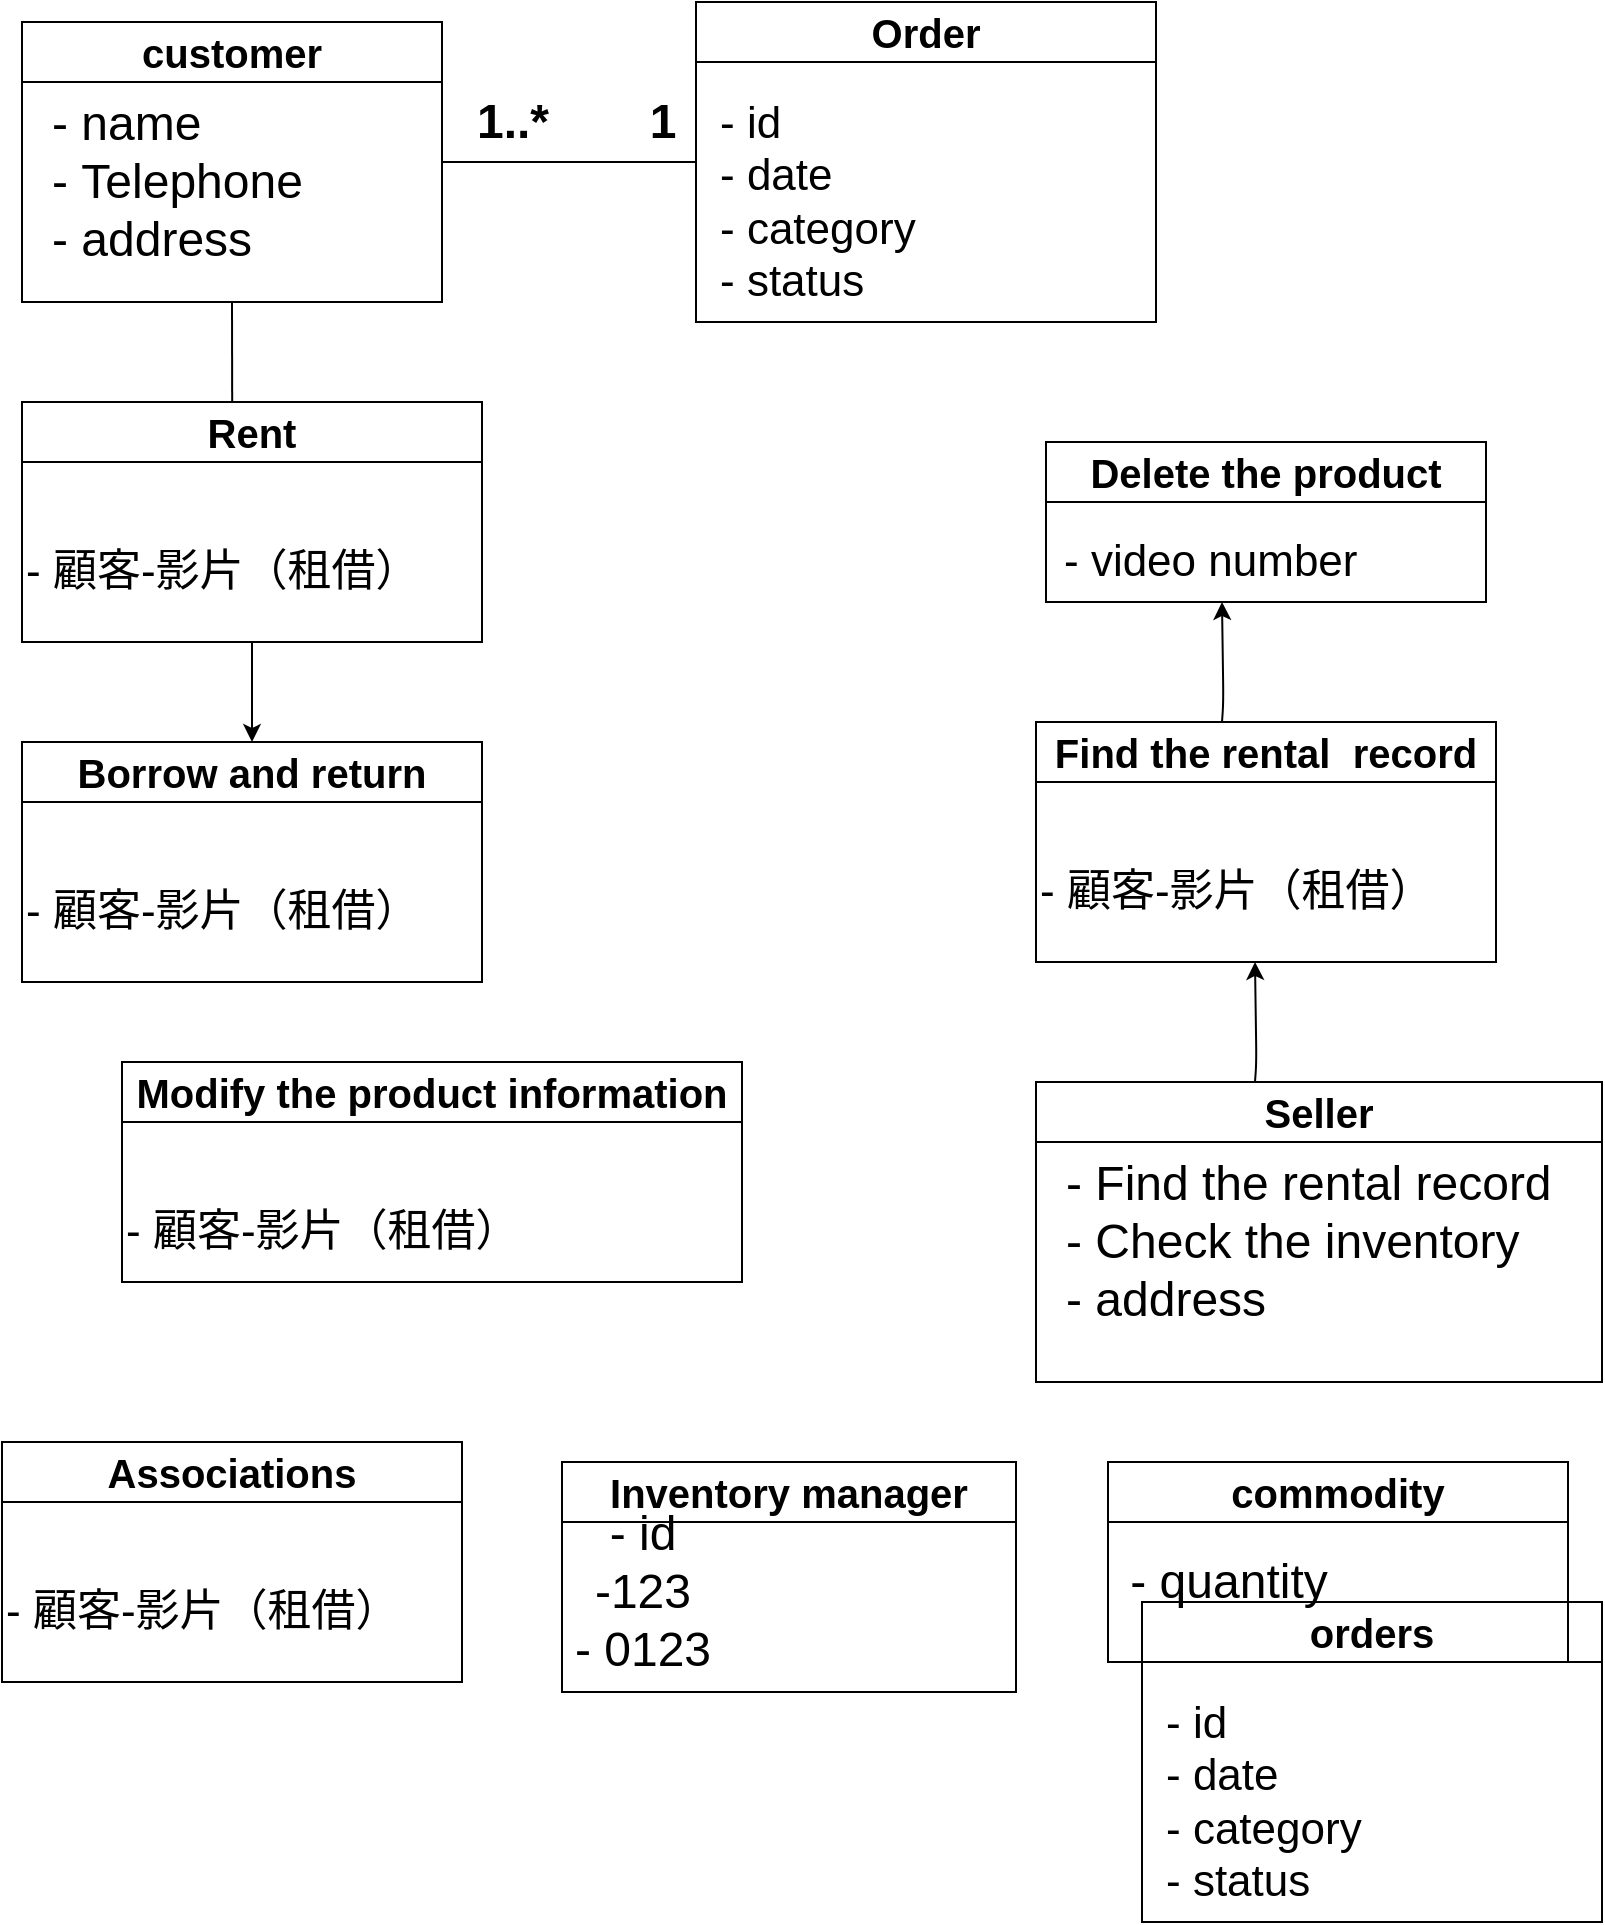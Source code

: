 <mxfile>
    <diagram id="nuq9U3arvXfgI5p2zAki" name="第1頁">
        <mxGraphModel dx="1166" dy="535" grid="1" gridSize="10" guides="1" tooltips="1" connect="1" arrows="0" fold="1" page="1" pageScale="1" pageWidth="827" pageHeight="1169" math="0" shadow="0">
            <root>
                <mxCell id="0"/>
                <mxCell id="1" parent="0"/>
                <mxCell id="23" value="&lt;font style=&quot;font-size: 20px;&quot;&gt;orders&lt;/font&gt;" style="swimlane;whiteSpace=wrap;html=1;startSize=30;" parent="1" vertex="1">
                    <mxGeometry x="580" y="840" width="230" height="160" as="geometry"/>
                </mxCell>
                <mxCell id="24" value="&lt;font style=&quot;&quot;&gt;&lt;span style=&quot;font-size: 22px;&quot;&gt;- id&lt;/span&gt;&lt;/font&gt;&lt;font style=&quot;&quot;&gt;&lt;br&gt;&lt;span style=&quot;font-size: 22px;&quot;&gt;-&amp;nbsp;date&lt;/span&gt;&lt;br&gt;&lt;span style=&quot;font-size: 22px;&quot;&gt;- category&lt;br&gt;&lt;/span&gt;&lt;font style=&quot;font-size: 22px;&quot;&gt;- status&lt;/font&gt;&lt;br&gt;&lt;/font&gt;" style="text;html=1;align=left;verticalAlign=middle;resizable=0;points=[];autosize=1;strokeColor=none;fillColor=none;" parent="23" vertex="1">
                    <mxGeometry x="10" y="40" width="120" height="120" as="geometry"/>
                </mxCell>
                <mxCell id="25" value="&lt;font style=&quot;font-size: 20px;&quot;&gt;Associations&lt;/font&gt;" style="swimlane;whiteSpace=wrap;html=1;startSize=30;" parent="1" vertex="1">
                    <mxGeometry x="10" y="760" width="230" height="120" as="geometry"/>
                </mxCell>
                <mxCell id="26" value="&lt;font style=&quot;font-size: 22px;&quot;&gt; - 顧客-影片（租借）&lt;br&gt;&lt;/font&gt;" style="text;html=1;align=left;verticalAlign=middle;resizable=0;points=[];autosize=1;strokeColor=none;fillColor=none;" parent="25" vertex="1">
                    <mxGeometry y="65" width="220" height="40" as="geometry"/>
                </mxCell>
                <mxCell id="29" value="&lt;font style=&quot;font-size: 20px;&quot;&gt;commodity&lt;/font&gt;" style="swimlane;whiteSpace=wrap;html=1;startSize=30;" parent="1" vertex="1">
                    <mxGeometry x="563" y="770" width="230" height="100" as="geometry"/>
                </mxCell>
                <mxCell id="30" value="&lt;font style=&quot;font-size: 24px;&quot;&gt;-&amp;nbsp;quantity&lt;/font&gt;" style="text;html=1;align=center;verticalAlign=middle;resizable=0;points=[];autosize=1;strokeColor=none;fillColor=none;" parent="29" vertex="1">
                    <mxGeometry y="40" width="120" height="40" as="geometry"/>
                </mxCell>
                <mxCell id="ymKHsQlVTlzVroeCP11B-77" style="edgeStyle=none;html=1;exitX=1;exitY=0.5;exitDx=0;exitDy=0;entryX=0;entryY=0.5;entryDx=0;entryDy=0;fontSize=22;endArrow=none;endFill=0;" parent="1" source="33" target="ymKHsQlVTlzVroeCP11B-75" edge="1">
                    <mxGeometry relative="1" as="geometry"/>
                </mxCell>
                <mxCell id="89" style="edgeStyle=none;html=1;exitX=0.5;exitY=1;exitDx=0;exitDy=0;entryX=0.457;entryY=0.083;entryDx=0;entryDy=0;entryPerimeter=0;" edge="1" parent="1" source="33" target="77">
                    <mxGeometry relative="1" as="geometry"/>
                </mxCell>
                <mxCell id="33" value="&lt;font style=&quot;font-size: 20px;&quot;&gt;customer&lt;/font&gt;" style="swimlane;whiteSpace=wrap;html=1;startSize=30;" parent="1" vertex="1">
                    <mxGeometry x="20" y="50" width="210" height="140" as="geometry"/>
                </mxCell>
                <mxCell id="34" value="&lt;font style=&quot;&quot;&gt;&lt;span style=&quot;font-size: 24px;&quot;&gt;- name&lt;/span&gt;&lt;br&gt;&lt;span style=&quot;font-size: 24px;&quot;&gt;-&amp;nbsp;Telephone&lt;/span&gt;&lt;br&gt;&lt;span style=&quot;font-size: 24px;&quot;&gt;- address&lt;/span&gt;&lt;br&gt;&lt;/font&gt;" style="text;html=1;align=left;verticalAlign=middle;resizable=0;points=[];autosize=1;strokeColor=none;fillColor=none;" parent="33" vertex="1">
                    <mxGeometry x="13" y="30" width="150" height="100" as="geometry"/>
                </mxCell>
                <mxCell id="37" value="&lt;font style=&quot;font-size: 20px;&quot;&gt;Inventory manager&lt;/font&gt;" style="swimlane;whiteSpace=wrap;html=1;startSize=30;" parent="1" vertex="1">
                    <mxGeometry x="290" y="770" width="227" height="115" as="geometry"/>
                </mxCell>
                <mxCell id="38" value="&lt;font style=&quot;font-size: 24px;&quot;&gt;- id&lt;br&gt;-123&lt;br&gt;- 0123&lt;br&gt;&lt;/font&gt;" style="text;html=1;align=center;verticalAlign=middle;resizable=0;points=[];autosize=1;strokeColor=none;fillColor=none;" parent="37" vertex="1">
                    <mxGeometry x="-5" y="15" width="90" height="100" as="geometry"/>
                </mxCell>
                <mxCell id="70" value="1..*" style="text;strokeColor=none;fillColor=none;html=1;fontSize=24;fontStyle=1;verticalAlign=middle;align=center;" parent="1" vertex="1">
                    <mxGeometry x="250" y="100" width="30" as="geometry"/>
                </mxCell>
                <mxCell id="72" value="1" style="text;strokeColor=none;fillColor=none;html=1;fontSize=24;fontStyle=1;verticalAlign=middle;align=center;" parent="1" vertex="1">
                    <mxGeometry x="290" y="80" width="100" height="40" as="geometry"/>
                </mxCell>
                <mxCell id="ymKHsQlVTlzVroeCP11B-75" value="&lt;font style=&quot;font-size: 20px;&quot;&gt;Order&lt;/font&gt;" style="swimlane;whiteSpace=wrap;html=1;startSize=30;" parent="1" vertex="1">
                    <mxGeometry x="357" y="40" width="230" height="160" as="geometry"/>
                </mxCell>
                <mxCell id="ymKHsQlVTlzVroeCP11B-76" value="&lt;font style=&quot;&quot;&gt;&lt;span style=&quot;font-size: 22px;&quot;&gt;- id&lt;/span&gt;&lt;/font&gt;&lt;font style=&quot;&quot;&gt;&lt;br&gt;&lt;span style=&quot;font-size: 22px;&quot;&gt;-&amp;nbsp;date&lt;/span&gt;&lt;br&gt;&lt;span style=&quot;font-size: 22px;&quot;&gt;- category&lt;br&gt;&lt;/span&gt;&lt;font style=&quot;font-size: 22px;&quot;&gt;- status&lt;/font&gt;&lt;br&gt;&lt;/font&gt;" style="text;html=1;align=left;verticalAlign=middle;resizable=0;points=[];autosize=1;strokeColor=none;fillColor=none;" parent="ymKHsQlVTlzVroeCP11B-75" vertex="1">
                    <mxGeometry x="10" y="40" width="120" height="120" as="geometry"/>
                </mxCell>
                <mxCell id="73" value="&lt;span style=&quot;font-size: 20px;&quot;&gt;Seller&lt;/span&gt;" style="swimlane;whiteSpace=wrap;html=1;startSize=30;" parent="1" vertex="1">
                    <mxGeometry x="527" y="580" width="283" height="150" as="geometry"/>
                </mxCell>
                <mxCell id="74" value="&lt;font style=&quot;&quot;&gt;&lt;span style=&quot;font-size: 24px;&quot;&gt;- Find the rental record&lt;/span&gt;&lt;br&gt;&lt;span style=&quot;font-size: 24px;&quot;&gt;- Check the inventory&lt;/span&gt;&lt;br&gt;&lt;span style=&quot;font-size: 24px;&quot;&gt;- address&lt;/span&gt;&lt;br&gt;&lt;/font&gt;" style="text;html=1;align=left;verticalAlign=middle;resizable=0;points=[];autosize=1;strokeColor=none;fillColor=none;" parent="73" vertex="1">
                    <mxGeometry x="13" y="30" width="270" height="100" as="geometry"/>
                </mxCell>
                <mxCell id="75" value="&lt;span style=&quot;font-size: 20px;&quot;&gt;Find the rental&amp;nbsp; record&lt;/span&gt;" style="swimlane;whiteSpace=wrap;html=1;startSize=30;" parent="1" vertex="1">
                    <mxGeometry x="527" y="400" width="230" height="120" as="geometry"/>
                </mxCell>
                <mxCell id="76" value="&lt;font style=&quot;font-size: 22px;&quot;&gt; - 顧客-影片（租借）&lt;br&gt;&lt;/font&gt;" style="text;html=1;align=left;verticalAlign=middle;resizable=0;points=[];autosize=1;strokeColor=none;fillColor=none;" parent="75" vertex="1">
                    <mxGeometry y="65" width="220" height="40" as="geometry"/>
                </mxCell>
                <mxCell id="90" style="edgeStyle=none;html=1;exitX=0.5;exitY=1;exitDx=0;exitDy=0;entryX=0.5;entryY=0;entryDx=0;entryDy=0;" edge="1" parent="1" source="77" target="79">
                    <mxGeometry relative="1" as="geometry"/>
                </mxCell>
                <mxCell id="77" value="&lt;span style=&quot;font-size: 20px;&quot;&gt;Rent&lt;/span&gt;" style="swimlane;whiteSpace=wrap;html=1;startSize=30;" parent="1" vertex="1">
                    <mxGeometry x="20" y="240" width="230" height="120" as="geometry"/>
                </mxCell>
                <mxCell id="78" value="&lt;font style=&quot;font-size: 22px;&quot;&gt; - 顧客-影片（租借）&lt;br&gt;&lt;/font&gt;" style="text;html=1;align=left;verticalAlign=middle;resizable=0;points=[];autosize=1;strokeColor=none;fillColor=none;" parent="77" vertex="1">
                    <mxGeometry y="65" width="220" height="40" as="geometry"/>
                </mxCell>
                <mxCell id="79" value="&lt;span style=&quot;font-size: 20px;&quot;&gt;Borrow and return&lt;/span&gt;" style="swimlane;whiteSpace=wrap;html=1;startSize=30;" parent="1" vertex="1">
                    <mxGeometry x="20" y="410" width="230" height="120" as="geometry"/>
                </mxCell>
                <mxCell id="80" value="&lt;font style=&quot;font-size: 22px;&quot;&gt; - 顧客-影片（租借）&lt;br&gt;&lt;/font&gt;" style="text;html=1;align=left;verticalAlign=middle;resizable=0;points=[];autosize=1;strokeColor=none;fillColor=none;" parent="79" vertex="1">
                    <mxGeometry y="65" width="220" height="40" as="geometry"/>
                </mxCell>
                <mxCell id="83" value="&lt;span style=&quot;font-size: 20px;&quot;&gt;Delete the product&lt;/span&gt;" style="swimlane;whiteSpace=wrap;html=1;startSize=30;" parent="1" vertex="1">
                    <mxGeometry x="532" y="260" width="220" height="80" as="geometry"/>
                </mxCell>
                <mxCell id="84" value="&lt;font style=&quot;font-size: 22px;&quot;&gt; - video number&lt;br&gt;&lt;/font&gt;" style="text;html=1;align=left;verticalAlign=middle;resizable=0;points=[];autosize=1;strokeColor=none;fillColor=none;" parent="83" vertex="1">
                    <mxGeometry x="7" y="40" width="170" height="40" as="geometry"/>
                </mxCell>
                <mxCell id="85" value="&lt;span style=&quot;font-size: 20px;&quot;&gt;Modify the product information&lt;/span&gt;" style="swimlane;whiteSpace=wrap;html=1;startSize=30;" parent="1" vertex="1">
                    <mxGeometry x="70" y="570" width="310" height="110" as="geometry"/>
                </mxCell>
                <mxCell id="86" value="&lt;font style=&quot;font-size: 22px;&quot;&gt; - 顧客-影片（租借）&lt;br&gt;&lt;/font&gt;" style="text;html=1;align=left;verticalAlign=middle;resizable=0;points=[];autosize=1;strokeColor=none;fillColor=none;" parent="85" vertex="1">
                    <mxGeometry y="65" width="220" height="40" as="geometry"/>
                </mxCell>
                <mxCell id="93" style="edgeStyle=none;html=1;" edge="1" parent="1">
                    <mxGeometry relative="1" as="geometry">
                        <mxPoint x="636.496" y="520" as="targetPoint"/>
                        <mxPoint x="636.5" y="580" as="sourcePoint"/>
                        <Array as="points">
                            <mxPoint x="637.21" y="570"/>
                        </Array>
                    </mxGeometry>
                </mxCell>
                <mxCell id="94" style="edgeStyle=none;html=1;" edge="1" parent="1">
                    <mxGeometry relative="1" as="geometry">
                        <mxPoint x="619.996" y="340" as="targetPoint"/>
                        <mxPoint x="620" y="400" as="sourcePoint"/>
                        <Array as="points">
                            <mxPoint x="620.71" y="390"/>
                        </Array>
                    </mxGeometry>
                </mxCell>
            </root>
        </mxGraphModel>
    </diagram>
    <diagram id="AkxxwqE6z16yv0lvU_IR" name="第2頁">
        <mxGraphModel dx="3258" dy="1173" grid="1" gridSize="10" guides="1" tooltips="1" connect="1" arrows="1" fold="1" page="1" pageScale="1" pageWidth="827" pageHeight="1169" math="0" shadow="0">
            <root>
                <mxCell id="0"/>
                <mxCell id="1" parent="0"/>
                <mxCell id="5SD0GFOKpmo3XVJtTF31-1" value="&lt;font style=&quot;font-size: 20px;&quot;&gt;租影片系統&lt;/font&gt;" style="swimlane;whiteSpace=wrap;html=1;startSize=40;" vertex="1" parent="1">
                    <mxGeometry x="-1460" y="280" width="400" height="630" as="geometry"/>
                </mxCell>
                <mxCell id="5SD0GFOKpmo3XVJtTF31-2" value="&lt;font style=&quot;font-size: 25px;&quot;&gt;租借訂單&lt;/font&gt;" style="ellipse;whiteSpace=wrap;html=1;" vertex="1" parent="5SD0GFOKpmo3XVJtTF31-1">
                    <mxGeometry x="40" y="60" width="170" height="80" as="geometry"/>
                </mxCell>
                <mxCell id="5SD0GFOKpmo3XVJtTF31-3" value="影片庫存" style="ellipse;whiteSpace=wrap;html=1;fontSize=25;" vertex="1" parent="5SD0GFOKpmo3XVJtTF31-1">
                    <mxGeometry x="30" y="250" width="160" height="80" as="geometry"/>
                </mxCell>
                <mxCell id="5SD0GFOKpmo3XVJtTF31-4" value="出貨作業" style="ellipse;whiteSpace=wrap;html=1;fontSize=25;" vertex="1" parent="5SD0GFOKpmo3XVJtTF31-1">
                    <mxGeometry x="210" y="300" width="150" height="80" as="geometry"/>
                </mxCell>
                <mxCell id="5SD0GFOKpmo3XVJtTF31-5" value="回收作業" style="ellipse;whiteSpace=wrap;html=1;fontSize=25;" vertex="1" parent="5SD0GFOKpmo3XVJtTF31-1">
                    <mxGeometry x="210" y="150" width="150" height="80" as="geometry"/>
                </mxCell>
                <mxCell id="5SD0GFOKpmo3XVJtTF31-6" style="edgeStyle=none;html=1;exitX=1;exitY=0.333;exitDx=0;exitDy=0;exitPerimeter=0;entryX=0;entryY=0.5;entryDx=0;entryDy=0;fontSize=25;endArrow=none;endFill=0;" edge="1" parent="1" source="5SD0GFOKpmo3XVJtTF31-8" target="5SD0GFOKpmo3XVJtTF31-2">
                    <mxGeometry relative="1" as="geometry"/>
                </mxCell>
                <mxCell id="5SD0GFOKpmo3XVJtTF31-7" style="edgeStyle=none;html=1;exitX=1;exitY=0.333;exitDx=0;exitDy=0;exitPerimeter=0;entryX=0;entryY=0.5;entryDx=0;entryDy=0;fontSize=25;endArrow=none;endFill=0;" edge="1" parent="1" source="5SD0GFOKpmo3XVJtTF31-8" target="5SD0GFOKpmo3XVJtTF31-5">
                    <mxGeometry relative="1" as="geometry"/>
                </mxCell>
                <mxCell id="5SD0GFOKpmo3XVJtTF31-8" value="現場顧客" style="shape=umlActor;verticalLabelPosition=bottom;verticalAlign=top;html=1;outlineConnect=0;fontSize=20;" vertex="1" parent="1">
                    <mxGeometry x="-1570" y="340" width="60" height="100" as="geometry"/>
                </mxCell>
                <mxCell id="5SD0GFOKpmo3XVJtTF31-9" style="edgeStyle=none;html=1;exitX=1;exitY=0.333;exitDx=0;exitDy=0;exitPerimeter=0;entryX=0;entryY=0.5;entryDx=0;entryDy=0;fontSize=25;endArrow=none;endFill=0;" edge="1" parent="1" source="5SD0GFOKpmo3XVJtTF31-11" target="5SD0GFOKpmo3XVJtTF31-2">
                    <mxGeometry relative="1" as="geometry"/>
                </mxCell>
                <mxCell id="5SD0GFOKpmo3XVJtTF31-10" style="edgeStyle=none;html=1;exitX=1;exitY=0.333;exitDx=0;exitDy=0;exitPerimeter=0;entryX=0;entryY=0.5;entryDx=0;entryDy=0;fontSize=25;endArrow=none;endFill=0;" edge="1" parent="1" source="5SD0GFOKpmo3XVJtTF31-11" target="5SD0GFOKpmo3XVJtTF31-5">
                    <mxGeometry relative="1" as="geometry"/>
                </mxCell>
                <mxCell id="5SD0GFOKpmo3XVJtTF31-11" value="線上顧客" style="shape=umlActor;verticalLabelPosition=bottom;verticalAlign=top;html=1;outlineConnect=0;fontSize=20;" vertex="1" parent="1">
                    <mxGeometry x="-1570" y="490" width="60" height="100" as="geometry"/>
                </mxCell>
                <mxCell id="5SD0GFOKpmo3XVJtTF31-12" style="edgeStyle=none;html=1;exitX=1;exitY=0.333;exitDx=0;exitDy=0;exitPerimeter=0;entryX=0;entryY=0.5;entryDx=0;entryDy=0;fontSize=25;endArrow=none;endFill=0;" edge="1" parent="1" source="5SD0GFOKpmo3XVJtTF31-14" target="5SD0GFOKpmo3XVJtTF31-2">
                    <mxGeometry relative="1" as="geometry"/>
                </mxCell>
                <mxCell id="5SD0GFOKpmo3XVJtTF31-13" style="edgeStyle=none;html=1;exitX=1;exitY=0.333;exitDx=0;exitDy=0;exitPerimeter=0;entryX=0;entryY=0.5;entryDx=0;entryDy=0;fontSize=25;endArrow=none;endFill=0;" edge="1" parent="1" source="5SD0GFOKpmo3XVJtTF31-14" target="5SD0GFOKpmo3XVJtTF31-3">
                    <mxGeometry relative="1" as="geometry"/>
                </mxCell>
                <mxCell id="5SD0GFOKpmo3XVJtTF31-14" value="店員" style="shape=umlActor;verticalLabelPosition=bottom;verticalAlign=top;html=1;outlineConnect=0;fontSize=20;" vertex="1" parent="1">
                    <mxGeometry x="-1580" y="630" width="60" height="100" as="geometry"/>
                </mxCell>
                <mxCell id="5SD0GFOKpmo3XVJtTF31-15" style="edgeStyle=none;html=1;entryX=0;entryY=0.5;entryDx=0;entryDy=0;fontSize=25;endArrow=none;endFill=0;exitX=1;exitY=0.333;exitDx=0;exitDy=0;exitPerimeter=0;" edge="1" parent="1" source="5SD0GFOKpmo3XVJtTF31-18" target="5SD0GFOKpmo3XVJtTF31-2">
                    <mxGeometry relative="1" as="geometry">
                        <mxPoint x="-1520" y="810" as="sourcePoint"/>
                    </mxGeometry>
                </mxCell>
                <mxCell id="5SD0GFOKpmo3XVJtTF31-16" style="edgeStyle=none;html=1;exitX=1;exitY=0.333;exitDx=0;exitDy=0;exitPerimeter=0;entryX=0;entryY=0.5;entryDx=0;entryDy=0;fontSize=25;endArrow=none;endFill=0;" edge="1" parent="1" source="5SD0GFOKpmo3XVJtTF31-18" target="5SD0GFOKpmo3XVJtTF31-3">
                    <mxGeometry relative="1" as="geometry"/>
                </mxCell>
                <mxCell id="5SD0GFOKpmo3XVJtTF31-17" style="edgeStyle=none;html=1;exitX=1;exitY=0.333;exitDx=0;exitDy=0;exitPerimeter=0;entryX=0.5;entryY=1;entryDx=0;entryDy=0;fontSize=25;endArrow=none;endFill=0;" edge="1" parent="1" source="5SD0GFOKpmo3XVJtTF31-18" target="5SD0GFOKpmo3XVJtTF31-5">
                    <mxGeometry relative="1" as="geometry"/>
                </mxCell>
                <mxCell id="5SD0GFOKpmo3XVJtTF31-18" value="庫存管理員" style="shape=umlActor;verticalLabelPosition=bottom;verticalAlign=top;html=1;outlineConnect=0;fontSize=20;" vertex="1" parent="1">
                    <mxGeometry x="-1580" y="785" width="60" height="100" as="geometry"/>
                </mxCell>
                <mxCell id="5SD0GFOKpmo3XVJtTF31-19" style="edgeStyle=none;html=1;exitX=0;exitY=0.333;exitDx=0;exitDy=0;exitPerimeter=0;entryX=1;entryY=0.5;entryDx=0;entryDy=0;fontSize=25;endArrow=none;endFill=0;" edge="1" parent="1" source="5SD0GFOKpmo3XVJtTF31-22" target="5SD0GFOKpmo3XVJtTF31-3">
                    <mxGeometry relative="1" as="geometry"/>
                </mxCell>
                <mxCell id="5SD0GFOKpmo3XVJtTF31-20" style="edgeStyle=none;html=1;exitX=0;exitY=0.333;exitDx=0;exitDy=0;exitPerimeter=0;entryX=1;entryY=0.5;entryDx=0;entryDy=0;fontSize=25;endArrow=none;endFill=0;" edge="1" parent="1" source="5SD0GFOKpmo3XVJtTF31-22" target="5SD0GFOKpmo3XVJtTF31-4">
                    <mxGeometry relative="1" as="geometry"/>
                </mxCell>
                <mxCell id="5SD0GFOKpmo3XVJtTF31-21" style="edgeStyle=none;html=1;exitX=0;exitY=0.333;exitDx=0;exitDy=0;exitPerimeter=0;entryX=1;entryY=0.5;entryDx=0;entryDy=0;fontSize=25;endArrow=none;endFill=0;" edge="1" parent="1" source="5SD0GFOKpmo3XVJtTF31-22" target="5SD0GFOKpmo3XVJtTF31-5">
                    <mxGeometry relative="1" as="geometry"/>
                </mxCell>
                <mxCell id="5SD0GFOKpmo3XVJtTF31-22" value="物流人員" style="shape=umlActor;verticalLabelPosition=bottom;verticalAlign=top;html=1;outlineConnect=0;fontSize=20;" vertex="1" parent="1">
                    <mxGeometry x="-990" y="430" width="60" height="100" as="geometry"/>
                </mxCell>
            </root>
        </mxGraphModel>
    </diagram>
</mxfile>